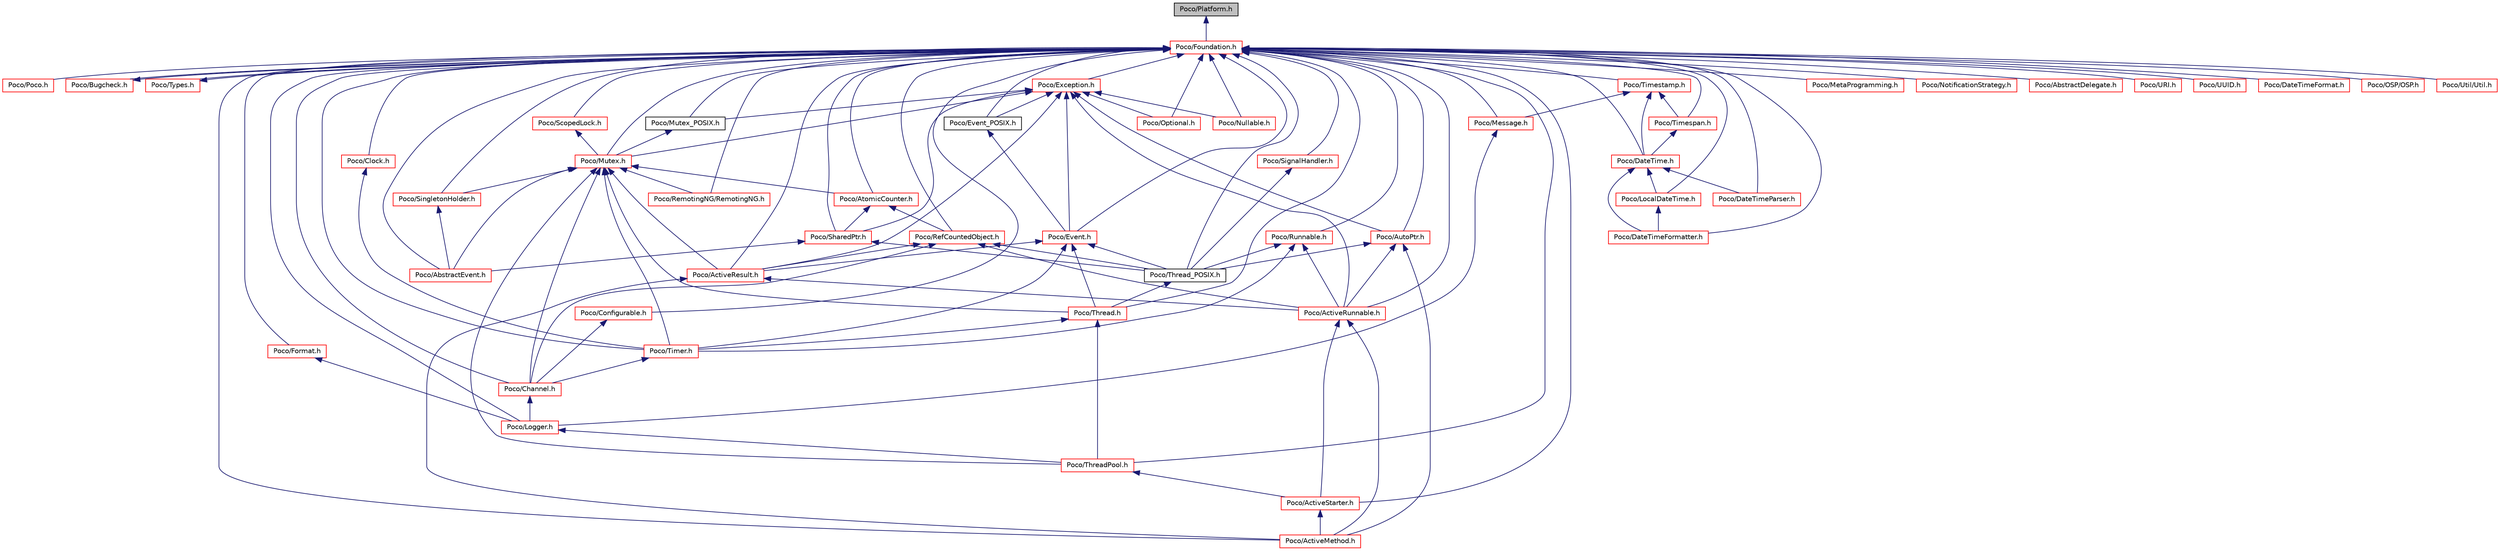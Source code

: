 digraph "Poco/Platform.h"
{
 // LATEX_PDF_SIZE
  edge [fontname="Helvetica",fontsize="10",labelfontname="Helvetica",labelfontsize="10"];
  node [fontname="Helvetica",fontsize="10",shape=record];
  Node1 [label="Poco/Platform.h",height=0.2,width=0.4,color="black", fillcolor="grey75", style="filled", fontcolor="black",tooltip=" "];
  Node1 -> Node2 [dir="back",color="midnightblue",fontsize="10",style="solid",fontname="Helvetica"];
  Node2 [label="Poco/Foundation.h",height=0.2,width=0.4,color="red", fillcolor="white", style="filled",URL="$Foundation_8h.html",tooltip=" "];
  Node2 -> Node3 [dir="back",color="midnightblue",fontsize="10",style="solid",fontname="Helvetica"];
  Node3 [label="Poco/Poco.h",height=0.2,width=0.4,color="red", fillcolor="white", style="filled",URL="$Poco_8h.html",tooltip=" "];
  Node2 -> Node314 [dir="back",color="midnightblue",fontsize="10",style="solid",fontname="Helvetica"];
  Node314 [label="Poco/Bugcheck.h",height=0.2,width=0.4,color="red", fillcolor="white", style="filled",URL="$Bugcheck_8h.html",tooltip=" "];
  Node314 -> Node2 [dir="back",color="midnightblue",fontsize="10",style="solid",fontname="Helvetica"];
  Node2 -> Node354 [dir="back",color="midnightblue",fontsize="10",style="solid",fontname="Helvetica"];
  Node354 [label="Poco/Types.h",height=0.2,width=0.4,color="red", fillcolor="white", style="filled",URL="$Types_8h.html",tooltip=" "];
  Node354 -> Node2 [dir="back",color="midnightblue",fontsize="10",style="solid",fontname="Helvetica"];
  Node2 -> Node405 [dir="back",color="midnightblue",fontsize="10",style="solid",fontname="Helvetica"];
  Node405 [label="Poco/AbstractEvent.h",height=0.2,width=0.4,color="red", fillcolor="white", style="filled",URL="$AbstractEvent_8h.html",tooltip=" "];
  Node2 -> Node498 [dir="back",color="midnightblue",fontsize="10",style="solid",fontname="Helvetica"];
  Node498 [label="Poco/SingletonHolder.h",height=0.2,width=0.4,color="red", fillcolor="white", style="filled",URL="$SingletonHolder_8h.html",tooltip=" "];
  Node498 -> Node405 [dir="back",color="midnightblue",fontsize="10",style="solid",fontname="Helvetica"];
  Node2 -> Node505 [dir="back",color="midnightblue",fontsize="10",style="solid",fontname="Helvetica"];
  Node505 [label="Poco/Mutex.h",height=0.2,width=0.4,color="red", fillcolor="white", style="filled",URL="$Mutex_8h.html",tooltip=" "];
  Node505 -> Node498 [dir="back",color="midnightblue",fontsize="10",style="solid",fontname="Helvetica"];
  Node505 -> Node506 [dir="back",color="midnightblue",fontsize="10",style="solid",fontname="Helvetica"];
  Node506 [label="Poco/AtomicCounter.h",height=0.2,width=0.4,color="red", fillcolor="white", style="filled",URL="$AtomicCounter_8h.html",tooltip=" "];
  Node506 -> Node507 [dir="back",color="midnightblue",fontsize="10",style="solid",fontname="Helvetica"];
  Node507 [label="Poco/SharedPtr.h",height=0.2,width=0.4,color="red", fillcolor="white", style="filled",URL="$SharedPtr_8h.html",tooltip=" "];
  Node507 -> Node405 [dir="back",color="midnightblue",fontsize="10",style="solid",fontname="Helvetica"];
  Node507 -> Node508 [dir="back",color="midnightblue",fontsize="10",style="solid",fontname="Helvetica"];
  Node508 [label="Poco/Thread_POSIX.h",height=0.2,width=0.4,color="black", fillcolor="white", style="filled",URL="$Thread__POSIX_8h.html",tooltip=" "];
  Node508 -> Node509 [dir="back",color="midnightblue",fontsize="10",style="solid",fontname="Helvetica"];
  Node509 [label="Poco/Thread.h",height=0.2,width=0.4,color="red", fillcolor="white", style="filled",URL="$Thread_8h.html",tooltip=" "];
  Node509 -> Node510 [dir="back",color="midnightblue",fontsize="10",style="solid",fontname="Helvetica"];
  Node510 [label="Poco/ThreadPool.h",height=0.2,width=0.4,color="red", fillcolor="white", style="filled",URL="$ThreadPool_8h.html",tooltip=" "];
  Node510 -> Node511 [dir="back",color="midnightblue",fontsize="10",style="solid",fontname="Helvetica"];
  Node511 [label="Poco/ActiveStarter.h",height=0.2,width=0.4,color="red", fillcolor="white", style="filled",URL="$ActiveStarter_8h.html",tooltip=" "];
  Node511 -> Node512 [dir="back",color="midnightblue",fontsize="10",style="solid",fontname="Helvetica"];
  Node512 [label="Poco/ActiveMethod.h",height=0.2,width=0.4,color="red", fillcolor="white", style="filled",URL="$ActiveMethod_8h.html",tooltip=" "];
  Node509 -> Node517 [dir="back",color="midnightblue",fontsize="10",style="solid",fontname="Helvetica"];
  Node517 [label="Poco/Timer.h",height=0.2,width=0.4,color="red", fillcolor="white", style="filled",URL="$Timer_8h.html",tooltip=" "];
  Node517 -> Node518 [dir="back",color="midnightblue",fontsize="10",style="solid",fontname="Helvetica"];
  Node518 [label="Poco/Channel.h",height=0.2,width=0.4,color="red", fillcolor="white", style="filled",URL="$Channel_8h.html",tooltip=" "];
  Node518 -> Node519 [dir="back",color="midnightblue",fontsize="10",style="solid",fontname="Helvetica"];
  Node519 [label="Poco/Logger.h",height=0.2,width=0.4,color="red", fillcolor="white", style="filled",URL="$Logger_8h.html",tooltip=" "];
  Node519 -> Node510 [dir="back",color="midnightblue",fontsize="10",style="solid",fontname="Helvetica"];
  Node506 -> Node592 [dir="back",color="midnightblue",fontsize="10",style="solid",fontname="Helvetica"];
  Node592 [label="Poco/RefCountedObject.h",height=0.2,width=0.4,color="red", fillcolor="white", style="filled",URL="$RefCountedObject_8h.html",tooltip=" "];
  Node592 -> Node593 [dir="back",color="midnightblue",fontsize="10",style="solid",fontname="Helvetica"];
  Node593 [label="Poco/ActiveResult.h",height=0.2,width=0.4,color="red", fillcolor="white", style="filled",URL="$ActiveResult_8h.html",tooltip=" "];
  Node593 -> Node512 [dir="back",color="midnightblue",fontsize="10",style="solid",fontname="Helvetica"];
  Node593 -> Node594 [dir="back",color="midnightblue",fontsize="10",style="solid",fontname="Helvetica"];
  Node594 [label="Poco/ActiveRunnable.h",height=0.2,width=0.4,color="red", fillcolor="white", style="filled",URL="$ActiveRunnable_8h.html",tooltip=" "];
  Node594 -> Node512 [dir="back",color="midnightblue",fontsize="10",style="solid",fontname="Helvetica"];
  Node594 -> Node511 [dir="back",color="midnightblue",fontsize="10",style="solid",fontname="Helvetica"];
  Node592 -> Node594 [dir="back",color="midnightblue",fontsize="10",style="solid",fontname="Helvetica"];
  Node592 -> Node508 [dir="back",color="midnightblue",fontsize="10",style="solid",fontname="Helvetica"];
  Node592 -> Node518 [dir="back",color="midnightblue",fontsize="10",style="solid",fontname="Helvetica"];
  Node505 -> Node405 [dir="back",color="midnightblue",fontsize="10",style="solid",fontname="Helvetica"];
  Node505 -> Node593 [dir="back",color="midnightblue",fontsize="10",style="solid",fontname="Helvetica"];
  Node505 -> Node509 [dir="back",color="midnightblue",fontsize="10",style="solid",fontname="Helvetica"];
  Node505 -> Node510 [dir="back",color="midnightblue",fontsize="10",style="solid",fontname="Helvetica"];
  Node505 -> Node518 [dir="back",color="midnightblue",fontsize="10",style="solid",fontname="Helvetica"];
  Node505 -> Node517 [dir="back",color="midnightblue",fontsize="10",style="solid",fontname="Helvetica"];
  Node505 -> Node715 [dir="back",color="midnightblue",fontsize="10",style="solid",fontname="Helvetica"];
  Node715 [label="Poco/RemotingNG/RemotingNG.h",height=0.2,width=0.4,color="red", fillcolor="white", style="filled",URL="$RemotingNG_8h.html",tooltip=" "];
  Node2 -> Node753 [dir="back",color="midnightblue",fontsize="10",style="solid",fontname="Helvetica"];
  Node753 [label="Poco/Exception.h",height=0.2,width=0.4,color="red", fillcolor="white", style="filled",URL="$Exception_8h.html",tooltip=" "];
  Node753 -> Node505 [dir="back",color="midnightblue",fontsize="10",style="solid",fontname="Helvetica"];
  Node753 -> Node754 [dir="back",color="midnightblue",fontsize="10",style="solid",fontname="Helvetica"];
  Node754 [label="Poco/Mutex_POSIX.h",height=0.2,width=0.4,color="black", fillcolor="white", style="filled",URL="$Mutex__POSIX_8h.html",tooltip=" "];
  Node754 -> Node505 [dir="back",color="midnightblue",fontsize="10",style="solid",fontname="Helvetica"];
  Node753 -> Node507 [dir="back",color="midnightblue",fontsize="10",style="solid",fontname="Helvetica"];
  Node753 -> Node755 [dir="back",color="midnightblue",fontsize="10",style="solid",fontname="Helvetica"];
  Node755 [label="Poco/Event.h",height=0.2,width=0.4,color="red", fillcolor="white", style="filled",URL="$Event_8h.html",tooltip=" "];
  Node755 -> Node593 [dir="back",color="midnightblue",fontsize="10",style="solid",fontname="Helvetica"];
  Node755 -> Node509 [dir="back",color="midnightblue",fontsize="10",style="solid",fontname="Helvetica"];
  Node755 -> Node508 [dir="back",color="midnightblue",fontsize="10",style="solid",fontname="Helvetica"];
  Node755 -> Node517 [dir="back",color="midnightblue",fontsize="10",style="solid",fontname="Helvetica"];
  Node753 -> Node756 [dir="back",color="midnightblue",fontsize="10",style="solid",fontname="Helvetica"];
  Node756 [label="Poco/Event_POSIX.h",height=0.2,width=0.4,color="black", fillcolor="white", style="filled",URL="$Event__POSIX_8h.html",tooltip=" "];
  Node756 -> Node755 [dir="back",color="midnightblue",fontsize="10",style="solid",fontname="Helvetica"];
  Node753 -> Node593 [dir="back",color="midnightblue",fontsize="10",style="solid",fontname="Helvetica"];
  Node753 -> Node757 [dir="back",color="midnightblue",fontsize="10",style="solid",fontname="Helvetica"];
  Node757 [label="Poco/AutoPtr.h",height=0.2,width=0.4,color="red", fillcolor="white", style="filled",URL="$AutoPtr_8h.html",tooltip=" "];
  Node757 -> Node594 [dir="back",color="midnightblue",fontsize="10",style="solid",fontname="Helvetica"];
  Node757 -> Node508 [dir="back",color="midnightblue",fontsize="10",style="solid",fontname="Helvetica"];
  Node757 -> Node512 [dir="back",color="midnightblue",fontsize="10",style="solid",fontname="Helvetica"];
  Node753 -> Node594 [dir="back",color="midnightblue",fontsize="10",style="solid",fontname="Helvetica"];
  Node753 -> Node761 [dir="back",color="midnightblue",fontsize="10",style="solid",fontname="Helvetica"];
  Node761 [label="Poco/Optional.h",height=0.2,width=0.4,color="red", fillcolor="white", style="filled",URL="$Optional_8h.html",tooltip=" "];
  Node753 -> Node762 [dir="back",color="midnightblue",fontsize="10",style="solid",fontname="Helvetica"];
  Node762 [label="Poco/Nullable.h",height=0.2,width=0.4,color="red", fillcolor="white", style="filled",URL="$Nullable_8h.html",tooltip=" "];
  Node2 -> Node823 [dir="back",color="midnightblue",fontsize="10",style="solid",fontname="Helvetica"];
  Node823 [label="Poco/ScopedLock.h",height=0.2,width=0.4,color="red", fillcolor="white", style="filled",URL="$ScopedLock_8h.html",tooltip=" "];
  Node823 -> Node505 [dir="back",color="midnightblue",fontsize="10",style="solid",fontname="Helvetica"];
  Node2 -> Node754 [dir="back",color="midnightblue",fontsize="10",style="solid",fontname="Helvetica"];
  Node2 -> Node507 [dir="back",color="midnightblue",fontsize="10",style="solid",fontname="Helvetica"];
  Node2 -> Node506 [dir="back",color="midnightblue",fontsize="10",style="solid",fontname="Helvetica"];
  Node2 -> Node593 [dir="back",color="midnightblue",fontsize="10",style="solid",fontname="Helvetica"];
  Node2 -> Node755 [dir="back",color="midnightblue",fontsize="10",style="solid",fontname="Helvetica"];
  Node2 -> Node756 [dir="back",color="midnightblue",fontsize="10",style="solid",fontname="Helvetica"];
  Node2 -> Node592 [dir="back",color="midnightblue",fontsize="10",style="solid",fontname="Helvetica"];
  Node2 -> Node512 [dir="back",color="midnightblue",fontsize="10",style="solid",fontname="Helvetica"];
  Node2 -> Node594 [dir="back",color="midnightblue",fontsize="10",style="solid",fontname="Helvetica"];
  Node2 -> Node825 [dir="back",color="midnightblue",fontsize="10",style="solid",fontname="Helvetica"];
  Node825 [label="Poco/Runnable.h",height=0.2,width=0.4,color="red", fillcolor="white", style="filled",URL="$Runnable_8h.html",tooltip=" "];
  Node825 -> Node594 [dir="back",color="midnightblue",fontsize="10",style="solid",fontname="Helvetica"];
  Node825 -> Node508 [dir="back",color="midnightblue",fontsize="10",style="solid",fontname="Helvetica"];
  Node825 -> Node517 [dir="back",color="midnightblue",fontsize="10",style="solid",fontname="Helvetica"];
  Node2 -> Node757 [dir="back",color="midnightblue",fontsize="10",style="solid",fontname="Helvetica"];
  Node2 -> Node511 [dir="back",color="midnightblue",fontsize="10",style="solid",fontname="Helvetica"];
  Node2 -> Node510 [dir="back",color="midnightblue",fontsize="10",style="solid",fontname="Helvetica"];
  Node2 -> Node509 [dir="back",color="midnightblue",fontsize="10",style="solid",fontname="Helvetica"];
  Node2 -> Node508 [dir="back",color="midnightblue",fontsize="10",style="solid",fontname="Helvetica"];
  Node2 -> Node828 [dir="back",color="midnightblue",fontsize="10",style="solid",fontname="Helvetica"];
  Node828 [label="Poco/SignalHandler.h",height=0.2,width=0.4,color="red", fillcolor="white", style="filled",URL="$SignalHandler_8h.html",tooltip=" "];
  Node828 -> Node508 [dir="back",color="midnightblue",fontsize="10",style="solid",fontname="Helvetica"];
  Node2 -> Node519 [dir="back",color="midnightblue",fontsize="10",style="solid",fontname="Helvetica"];
  Node2 -> Node518 [dir="back",color="midnightblue",fontsize="10",style="solid",fontname="Helvetica"];
  Node2 -> Node829 [dir="back",color="midnightblue",fontsize="10",style="solid",fontname="Helvetica"];
  Node829 [label="Poco/Configurable.h",height=0.2,width=0.4,color="red", fillcolor="white", style="filled",URL="$Configurable_8h.html",tooltip=" "];
  Node829 -> Node518 [dir="back",color="midnightblue",fontsize="10",style="solid",fontname="Helvetica"];
  Node2 -> Node517 [dir="back",color="midnightblue",fontsize="10",style="solid",fontname="Helvetica"];
  Node2 -> Node830 [dir="back",color="midnightblue",fontsize="10",style="solid",fontname="Helvetica"];
  Node830 [label="Poco/Clock.h",height=0.2,width=0.4,color="red", fillcolor="white", style="filled",URL="$Clock_8h.html",tooltip=" "];
  Node830 -> Node517 [dir="back",color="midnightblue",fontsize="10",style="solid",fontname="Helvetica"];
  Node2 -> Node832 [dir="back",color="midnightblue",fontsize="10",style="solid",fontname="Helvetica"];
  Node832 [label="Poco/Message.h",height=0.2,width=0.4,color="red", fillcolor="white", style="filled",URL="$Message_8h.html",tooltip=" "];
  Node832 -> Node519 [dir="back",color="midnightblue",fontsize="10",style="solid",fontname="Helvetica"];
  Node2 -> Node833 [dir="back",color="midnightblue",fontsize="10",style="solid",fontname="Helvetica"];
  Node833 [label="Poco/Timestamp.h",height=0.2,width=0.4,color="red", fillcolor="white", style="filled",URL="$Timestamp_8h.html",tooltip=" "];
  Node833 -> Node832 [dir="back",color="midnightblue",fontsize="10",style="solid",fontname="Helvetica"];
  Node833 -> Node834 [dir="back",color="midnightblue",fontsize="10",style="solid",fontname="Helvetica"];
  Node834 [label="Poco/DateTime.h",height=0.2,width=0.4,color="red", fillcolor="white", style="filled",URL="$DateTime_8h.html",tooltip=" "];
  Node834 -> Node835 [dir="back",color="midnightblue",fontsize="10",style="solid",fontname="Helvetica"];
  Node835 [label="Poco/LocalDateTime.h",height=0.2,width=0.4,color="red", fillcolor="white", style="filled",URL="$LocalDateTime_8h.html",tooltip=" "];
  Node835 -> Node836 [dir="back",color="midnightblue",fontsize="10",style="solid",fontname="Helvetica"];
  Node836 [label="Poco/DateTimeFormatter.h",height=0.2,width=0.4,color="red", fillcolor="white", style="filled",URL="$DateTimeFormatter_8h.html",tooltip=" "];
  Node834 -> Node837 [dir="back",color="midnightblue",fontsize="10",style="solid",fontname="Helvetica"];
  Node837 [label="Poco/DateTimeParser.h",height=0.2,width=0.4,color="red", fillcolor="white", style="filled",URL="$DateTimeParser_8h.html",tooltip=" "];
  Node834 -> Node836 [dir="back",color="midnightblue",fontsize="10",style="solid",fontname="Helvetica"];
  Node833 -> Node844 [dir="back",color="midnightblue",fontsize="10",style="solid",fontname="Helvetica"];
  Node844 [label="Poco/Timespan.h",height=0.2,width=0.4,color="red", fillcolor="white", style="filled",URL="$Timespan_8h.html",tooltip=" "];
  Node844 -> Node834 [dir="back",color="midnightblue",fontsize="10",style="solid",fontname="Helvetica"];
  Node2 -> Node760 [dir="back",color="midnightblue",fontsize="10",style="solid",fontname="Helvetica"];
  Node760 [label="Poco/Format.h",height=0.2,width=0.4,color="red", fillcolor="white", style="filled",URL="$Format_8h.html",tooltip=" "];
  Node760 -> Node519 [dir="back",color="midnightblue",fontsize="10",style="solid",fontname="Helvetica"];
  Node2 -> Node867 [dir="back",color="midnightblue",fontsize="10",style="solid",fontname="Helvetica"];
  Node867 [label="Poco/MetaProgramming.h",height=0.2,width=0.4,color="red", fillcolor="white", style="filled",URL="$MetaProgramming_8h.html",tooltip=" "];
  Node2 -> Node870 [dir="back",color="midnightblue",fontsize="10",style="solid",fontname="Helvetica"];
  Node870 [label="Poco/NotificationStrategy.h",height=0.2,width=0.4,color="red", fillcolor="white", style="filled",URL="$NotificationStrategy_8h.html",tooltip=" "];
  Node2 -> Node871 [dir="back",color="midnightblue",fontsize="10",style="solid",fontname="Helvetica"];
  Node871 [label="Poco/AbstractDelegate.h",height=0.2,width=0.4,color="red", fillcolor="white", style="filled",URL="$AbstractDelegate_8h.html",tooltip=" "];
  Node2 -> Node715 [dir="back",color="midnightblue",fontsize="10",style="solid",fontname="Helvetica"];
  Node2 -> Node761 [dir="back",color="midnightblue",fontsize="10",style="solid",fontname="Helvetica"];
  Node2 -> Node762 [dir="back",color="midnightblue",fontsize="10",style="solid",fontname="Helvetica"];
  Node2 -> Node873 [dir="back",color="midnightblue",fontsize="10",style="solid",fontname="Helvetica"];
  Node873 [label="Poco/URI.h",height=0.2,width=0.4,color="red", fillcolor="white", style="filled",URL="$URI_8h.html",tooltip=" "];
  Node2 -> Node875 [dir="back",color="midnightblue",fontsize="10",style="solid",fontname="Helvetica"];
  Node875 [label="Poco/UUID.h",height=0.2,width=0.4,color="red", fillcolor="white", style="filled",URL="$UUID_8h.html",tooltip=" "];
  Node2 -> Node834 [dir="back",color="midnightblue",fontsize="10",style="solid",fontname="Helvetica"];
  Node2 -> Node844 [dir="back",color="midnightblue",fontsize="10",style="solid",fontname="Helvetica"];
  Node2 -> Node835 [dir="back",color="midnightblue",fontsize="10",style="solid",fontname="Helvetica"];
  Node2 -> Node837 [dir="back",color="midnightblue",fontsize="10",style="solid",fontname="Helvetica"];
  Node2 -> Node876 [dir="back",color="midnightblue",fontsize="10",style="solid",fontname="Helvetica"];
  Node876 [label="Poco/DateTimeFormat.h",height=0.2,width=0.4,color="red", fillcolor="white", style="filled",URL="$DateTimeFormat_8h.html",tooltip=" "];
  Node2 -> Node836 [dir="back",color="midnightblue",fontsize="10",style="solid",fontname="Helvetica"];
  Node2 -> Node877 [dir="back",color="midnightblue",fontsize="10",style="solid",fontname="Helvetica"];
  Node877 [label="Poco/OSP/OSP.h",height=0.2,width=0.4,color="red", fillcolor="white", style="filled",URL="$OSP_8h.html",tooltip=" "];
  Node2 -> Node886 [dir="back",color="midnightblue",fontsize="10",style="solid",fontname="Helvetica"];
  Node886 [label="Poco/Util/Util.h",height=0.2,width=0.4,color="red", fillcolor="white", style="filled",URL="$Util_8h.html",tooltip=" "];
}
